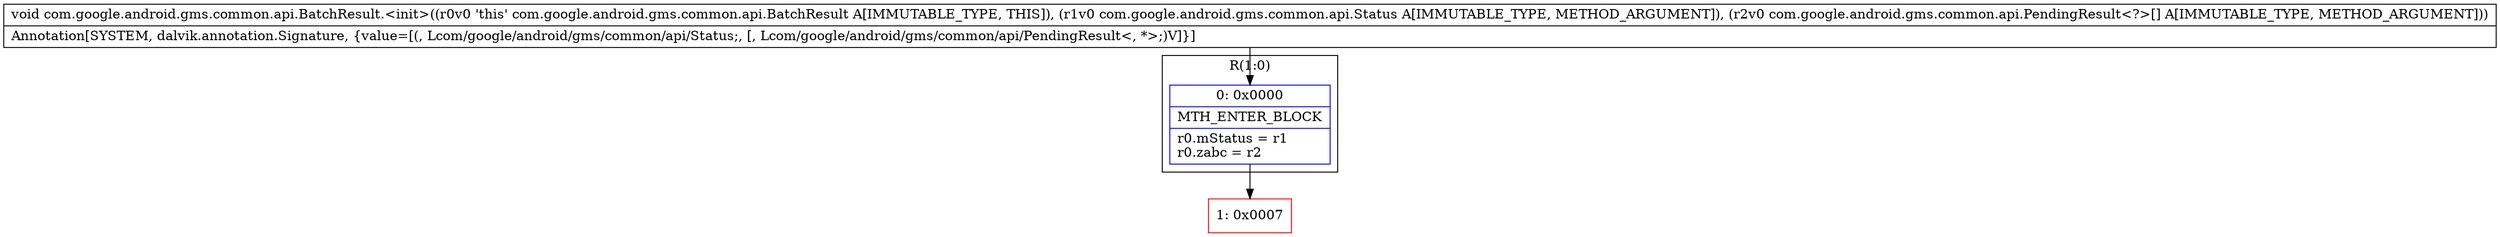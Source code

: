 digraph "CFG forcom.google.android.gms.common.api.BatchResult.\<init\>(Lcom\/google\/android\/gms\/common\/api\/Status;[Lcom\/google\/android\/gms\/common\/api\/PendingResult;)V" {
subgraph cluster_Region_311786073 {
label = "R(1:0)";
node [shape=record,color=blue];
Node_0 [shape=record,label="{0\:\ 0x0000|MTH_ENTER_BLOCK\l|r0.mStatus = r1\lr0.zabc = r2\l}"];
}
Node_1 [shape=record,color=red,label="{1\:\ 0x0007}"];
MethodNode[shape=record,label="{void com.google.android.gms.common.api.BatchResult.\<init\>((r0v0 'this' com.google.android.gms.common.api.BatchResult A[IMMUTABLE_TYPE, THIS]), (r1v0 com.google.android.gms.common.api.Status A[IMMUTABLE_TYPE, METHOD_ARGUMENT]), (r2v0 com.google.android.gms.common.api.PendingResult\<?\>[] A[IMMUTABLE_TYPE, METHOD_ARGUMENT]))  | Annotation[SYSTEM, dalvik.annotation.Signature, \{value=[(, Lcom\/google\/android\/gms\/common\/api\/Status;, [, Lcom\/google\/android\/gms\/common\/api\/PendingResult\<, *\>;)V]\}]\l}"];
MethodNode -> Node_0;
Node_0 -> Node_1;
}

